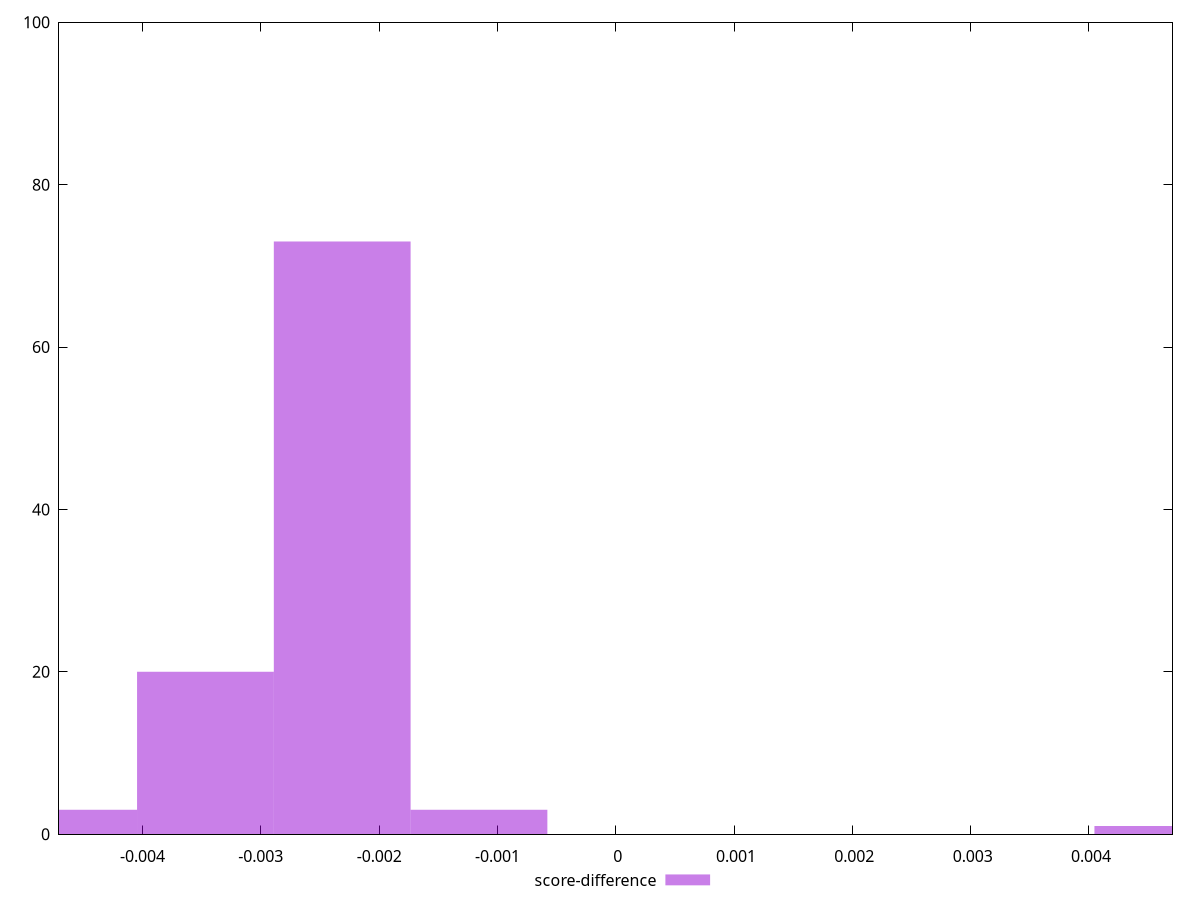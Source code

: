 reset

$scoreDifference <<EOF
-0.004624100784222538 3
-0.003468075588166904 20
-0.002312050392111269 73
-0.0011560251960556346 3
0.004624100784222538 1
EOF

set key outside below
set boxwidth 0.0011560251960556346
set xrange [-0.00470588235294115:0.004705882352941171]
set yrange [0:100]
set trange [0:100]
set style fill transparent solid 0.5 noborder
set terminal svg size 640, 490 enhanced background rgb 'white'
set output "reprap/unused-javascript/samples/pages+cached/score-difference/histogram.svg"

plot $scoreDifference title "score-difference" with boxes

reset
